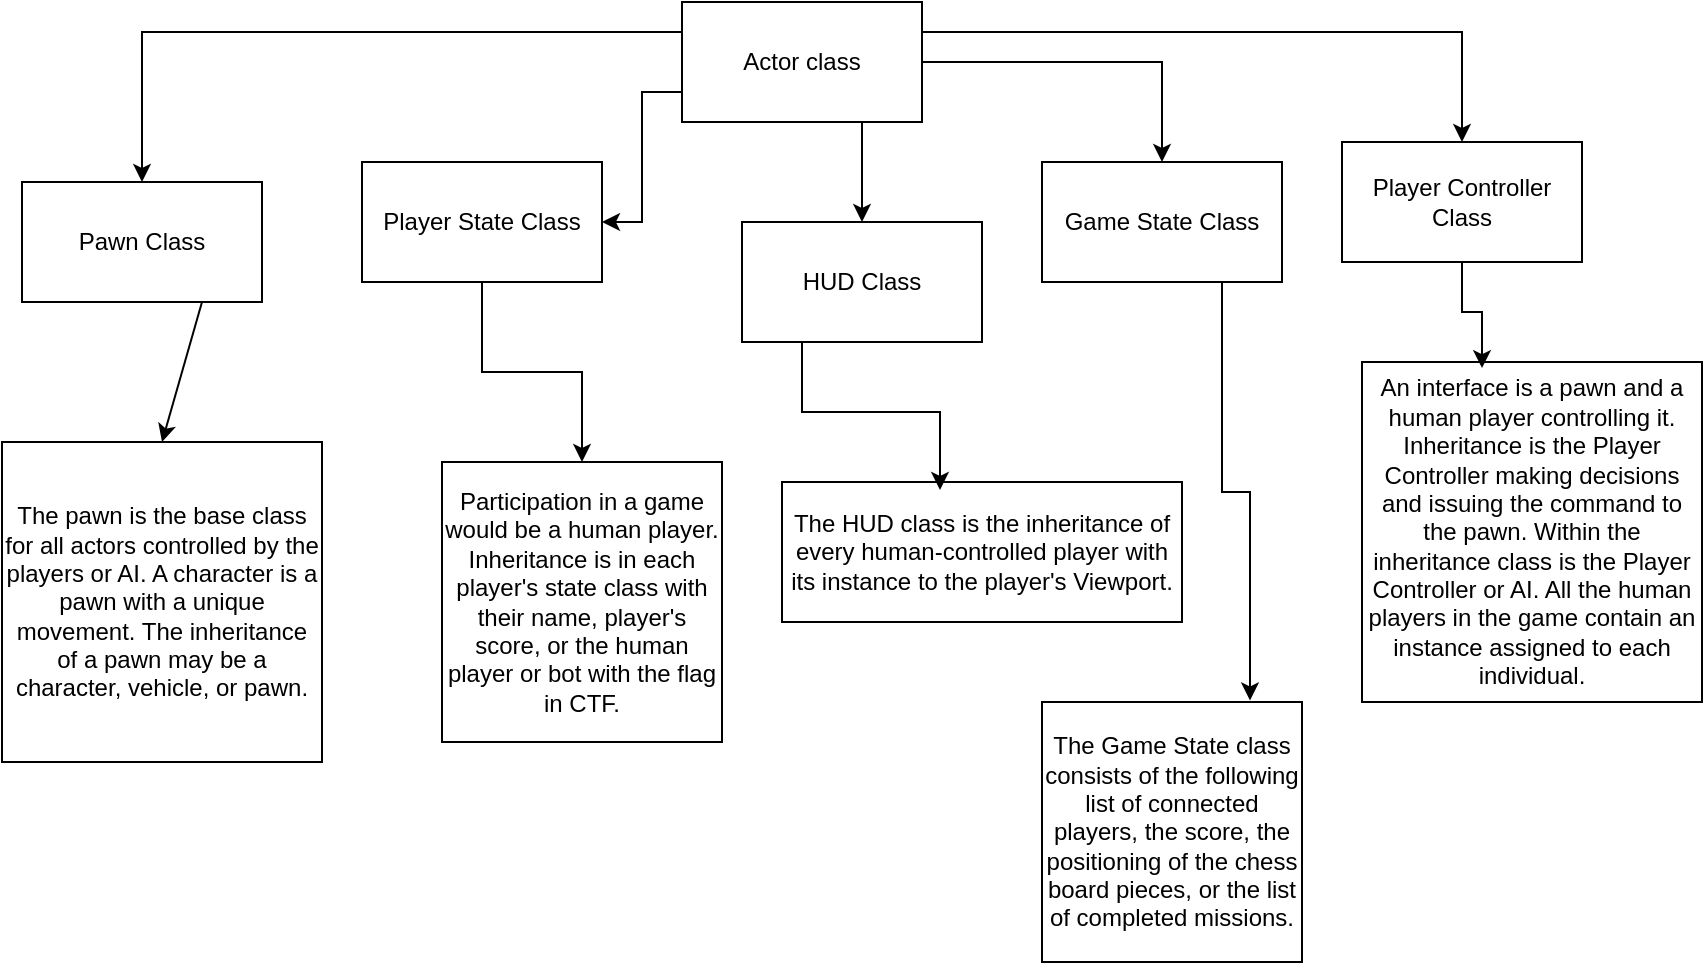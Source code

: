 <mxfile version="24.7.12">
  <diagram id="C5RBs43oDa-KdzZeNtuy" name="Page-1">
    <mxGraphModel dx="1050" dy="530" grid="1" gridSize="10" guides="1" tooltips="1" connect="1" arrows="1" fold="1" page="1" pageScale="1" pageWidth="827" pageHeight="1169" math="0" shadow="0">
      <root>
        <mxCell id="WIyWlLk6GJQsqaUBKTNV-0" />
        <mxCell id="WIyWlLk6GJQsqaUBKTNV-1" parent="WIyWlLk6GJQsqaUBKTNV-0" />
        <mxCell id="HU4TRK4CpS0P90ndItaQ-2" value="Pawn Class" style="rounded=0;whiteSpace=wrap;html=1;" parent="WIyWlLk6GJQsqaUBKTNV-1" vertex="1">
          <mxGeometry x="20" y="100" width="120" height="60" as="geometry" />
        </mxCell>
        <mxCell id="HU4TRK4CpS0P90ndItaQ-3" value="HUD Class" style="rounded=0;whiteSpace=wrap;html=1;" parent="WIyWlLk6GJQsqaUBKTNV-1" vertex="1">
          <mxGeometry x="380" y="120" width="120" height="60" as="geometry" />
        </mxCell>
        <mxCell id="HU4TRK4CpS0P90ndItaQ-4" value="Player Controller Class" style="rounded=0;whiteSpace=wrap;html=1;" parent="WIyWlLk6GJQsqaUBKTNV-1" vertex="1">
          <mxGeometry x="680" y="80" width="120" height="60" as="geometry" />
        </mxCell>
        <mxCell id="6r_PHCcJdkS4bBOd85Ro-13" style="edgeStyle=orthogonalEdgeStyle;rounded=0;orthogonalLoop=1;jettySize=auto;html=1;exitX=0.5;exitY=1;exitDx=0;exitDy=0;" edge="1" parent="WIyWlLk6GJQsqaUBKTNV-1" source="HU4TRK4CpS0P90ndItaQ-5" target="6r_PHCcJdkS4bBOd85Ro-12">
          <mxGeometry relative="1" as="geometry" />
        </mxCell>
        <mxCell id="HU4TRK4CpS0P90ndItaQ-5" value="Player State Class" style="rounded=0;whiteSpace=wrap;html=1;" parent="WIyWlLk6GJQsqaUBKTNV-1" vertex="1">
          <mxGeometry x="190" y="90" width="120" height="60" as="geometry" />
        </mxCell>
        <mxCell id="HU4TRK4CpS0P90ndItaQ-6" value="Game State Class" style="rounded=0;whiteSpace=wrap;html=1;" parent="WIyWlLk6GJQsqaUBKTNV-1" vertex="1">
          <mxGeometry x="530" y="90" width="120" height="60" as="geometry" />
        </mxCell>
        <mxCell id="6r_PHCcJdkS4bBOd85Ro-0" value="The pawn is the base class for all actors controlled by the players or AI. A character is a pawn with a unique movement. The inheritance of a pawn may be a character, vehicle, or pawn." style="whiteSpace=wrap;html=1;aspect=fixed;" vertex="1" parent="WIyWlLk6GJQsqaUBKTNV-1">
          <mxGeometry x="10" y="230" width="160" height="160" as="geometry" />
        </mxCell>
        <mxCell id="6r_PHCcJdkS4bBOd85Ro-1" value="" style="endArrow=classic;html=1;rounded=0;exitX=0.75;exitY=1;exitDx=0;exitDy=0;entryX=0.5;entryY=0;entryDx=0;entryDy=0;" edge="1" parent="WIyWlLk6GJQsqaUBKTNV-1" source="HU4TRK4CpS0P90ndItaQ-2" target="6r_PHCcJdkS4bBOd85Ro-0">
          <mxGeometry width="50" height="50" relative="1" as="geometry">
            <mxPoint x="390" y="310" as="sourcePoint" />
            <mxPoint x="440" y="260" as="targetPoint" />
          </mxGeometry>
        </mxCell>
        <mxCell id="6r_PHCcJdkS4bBOd85Ro-3" value="The HUD class is the inheritance of every human-controlled player with its instance to the player&#39;s Viewport." style="rounded=0;whiteSpace=wrap;html=1;" vertex="1" parent="WIyWlLk6GJQsqaUBKTNV-1">
          <mxGeometry x="400" y="250" width="200" height="70" as="geometry" />
        </mxCell>
        <mxCell id="6r_PHCcJdkS4bBOd85Ro-4" style="edgeStyle=orthogonalEdgeStyle;rounded=0;orthogonalLoop=1;jettySize=auto;html=1;exitX=0.25;exitY=1;exitDx=0;exitDy=0;entryX=0.395;entryY=0.057;entryDx=0;entryDy=0;entryPerimeter=0;" edge="1" parent="WIyWlLk6GJQsqaUBKTNV-1" source="HU4TRK4CpS0P90ndItaQ-3" target="6r_PHCcJdkS4bBOd85Ro-3">
          <mxGeometry relative="1" as="geometry" />
        </mxCell>
        <mxCell id="6r_PHCcJdkS4bBOd85Ro-7" style="edgeStyle=orthogonalEdgeStyle;rounded=0;orthogonalLoop=1;jettySize=auto;html=1;exitX=0;exitY=0.25;exitDx=0;exitDy=0;entryX=0.5;entryY=0;entryDx=0;entryDy=0;" edge="1" parent="WIyWlLk6GJQsqaUBKTNV-1" source="6r_PHCcJdkS4bBOd85Ro-6" target="HU4TRK4CpS0P90ndItaQ-2">
          <mxGeometry relative="1" as="geometry" />
        </mxCell>
        <mxCell id="6r_PHCcJdkS4bBOd85Ro-8" style="edgeStyle=orthogonalEdgeStyle;rounded=0;orthogonalLoop=1;jettySize=auto;html=1;exitX=1;exitY=0.25;exitDx=0;exitDy=0;" edge="1" parent="WIyWlLk6GJQsqaUBKTNV-1" source="6r_PHCcJdkS4bBOd85Ro-6" target="HU4TRK4CpS0P90ndItaQ-4">
          <mxGeometry relative="1" as="geometry" />
        </mxCell>
        <mxCell id="6r_PHCcJdkS4bBOd85Ro-9" style="edgeStyle=orthogonalEdgeStyle;rounded=0;orthogonalLoop=1;jettySize=auto;html=1;exitX=0.75;exitY=1;exitDx=0;exitDy=0;" edge="1" parent="WIyWlLk6GJQsqaUBKTNV-1" source="6r_PHCcJdkS4bBOd85Ro-6" target="HU4TRK4CpS0P90ndItaQ-3">
          <mxGeometry relative="1" as="geometry" />
        </mxCell>
        <mxCell id="6r_PHCcJdkS4bBOd85Ro-14" style="edgeStyle=orthogonalEdgeStyle;rounded=0;orthogonalLoop=1;jettySize=auto;html=1;exitX=0;exitY=0.75;exitDx=0;exitDy=0;entryX=1;entryY=0.5;entryDx=0;entryDy=0;" edge="1" parent="WIyWlLk6GJQsqaUBKTNV-1" source="6r_PHCcJdkS4bBOd85Ro-6" target="HU4TRK4CpS0P90ndItaQ-5">
          <mxGeometry relative="1" as="geometry" />
        </mxCell>
        <mxCell id="6r_PHCcJdkS4bBOd85Ro-17" style="edgeStyle=orthogonalEdgeStyle;rounded=0;orthogonalLoop=1;jettySize=auto;html=1;exitX=1;exitY=0.5;exitDx=0;exitDy=0;" edge="1" parent="WIyWlLk6GJQsqaUBKTNV-1" source="6r_PHCcJdkS4bBOd85Ro-6" target="HU4TRK4CpS0P90ndItaQ-6">
          <mxGeometry relative="1" as="geometry" />
        </mxCell>
        <mxCell id="6r_PHCcJdkS4bBOd85Ro-6" value="Actor class" style="rounded=0;whiteSpace=wrap;html=1;" vertex="1" parent="WIyWlLk6GJQsqaUBKTNV-1">
          <mxGeometry x="350" y="10" width="120" height="60" as="geometry" />
        </mxCell>
        <mxCell id="6r_PHCcJdkS4bBOd85Ro-10" value="An interface is a pawn and a human player controlling it. Inheritance is the Player Controller making decisions and issuing the command to the pawn. Within the inheritance class is the Player Controller or AI. All the human players in the game contain an instance assigned to each individual." style="whiteSpace=wrap;html=1;aspect=fixed;" vertex="1" parent="WIyWlLk6GJQsqaUBKTNV-1">
          <mxGeometry x="690" y="190" width="170" height="170" as="geometry" />
        </mxCell>
        <mxCell id="6r_PHCcJdkS4bBOd85Ro-11" style="edgeStyle=orthogonalEdgeStyle;rounded=0;orthogonalLoop=1;jettySize=auto;html=1;exitX=0.5;exitY=1;exitDx=0;exitDy=0;entryX=0.353;entryY=0.018;entryDx=0;entryDy=0;entryPerimeter=0;" edge="1" parent="WIyWlLk6GJQsqaUBKTNV-1" source="HU4TRK4CpS0P90ndItaQ-4" target="6r_PHCcJdkS4bBOd85Ro-10">
          <mxGeometry relative="1" as="geometry" />
        </mxCell>
        <mxCell id="6r_PHCcJdkS4bBOd85Ro-12" value="Participation in a game would be a human player. Inheritance is in each player&#39;s state class with their name, player&#39;s score, or the human player or bot with the flag in CTF." style="whiteSpace=wrap;html=1;aspect=fixed;" vertex="1" parent="WIyWlLk6GJQsqaUBKTNV-1">
          <mxGeometry x="230" y="240" width="140" height="140" as="geometry" />
        </mxCell>
        <mxCell id="6r_PHCcJdkS4bBOd85Ro-15" value="The Game State class consists of the following list of connected players, the score, the positioning of the chess board pieces, or the list of completed missions." style="whiteSpace=wrap;html=1;aspect=fixed;" vertex="1" parent="WIyWlLk6GJQsqaUBKTNV-1">
          <mxGeometry x="530" y="360" width="130" height="130" as="geometry" />
        </mxCell>
        <mxCell id="6r_PHCcJdkS4bBOd85Ro-16" style="edgeStyle=orthogonalEdgeStyle;rounded=0;orthogonalLoop=1;jettySize=auto;html=1;exitX=0.75;exitY=1;exitDx=0;exitDy=0;entryX=0.8;entryY=-0.006;entryDx=0;entryDy=0;entryPerimeter=0;" edge="1" parent="WIyWlLk6GJQsqaUBKTNV-1" source="HU4TRK4CpS0P90ndItaQ-6" target="6r_PHCcJdkS4bBOd85Ro-15">
          <mxGeometry relative="1" as="geometry" />
        </mxCell>
      </root>
    </mxGraphModel>
  </diagram>
</mxfile>
